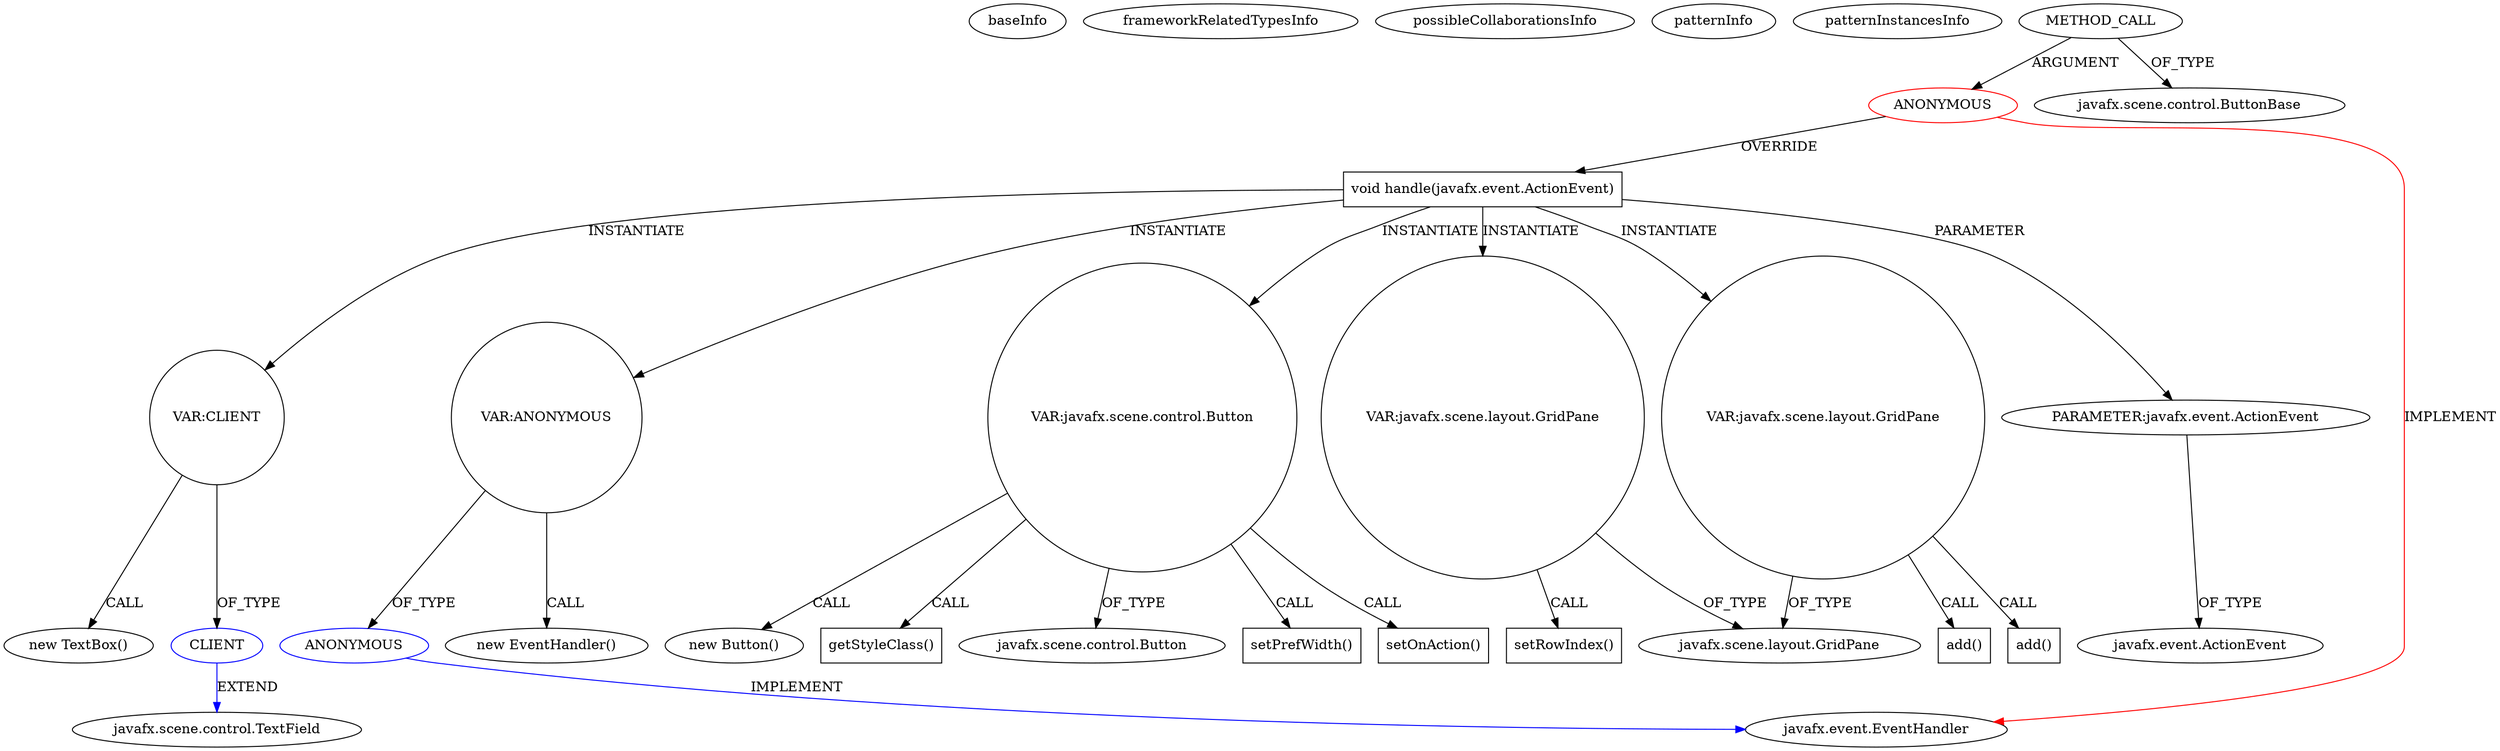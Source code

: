 digraph {
baseInfo[graphId=2552,category="pattern",isAnonymous=true,possibleRelation=true]
frameworkRelatedTypesInfo[0="javafx.event.EventHandler"]
possibleCollaborationsInfo[0="2552~INSTANTIATION-OVERRIDING_METHOD_DECLARATION-~javafx.event.EventHandler ~javafx.event.EventHandler ~true~true",1="2552~INSTANTIATION-OVERRIDING_METHOD_DECLARATION-~javafx.event.EventHandler ~javafx.scene.control.TextField ~true~false"]
patternInfo[frequency=2.0,patternRootClient=0]
patternInstancesInfo[0="AMITCCILGITHUB-Contacts~/AMITCCILGITHUB-Contacts/Contacts-master/Contacts/src/org/apandey/view/parts/Body.java~void initComponents()~63"]
17[label="new TextBox()",vertexType="CONSTRUCTOR_CALL",isFrameworkType=false]
18[label="VAR:CLIENT",vertexType="VARIABLE_EXPRESION",isFrameworkType=false,shape=circle]
4[label="void handle(javafx.event.ActionEvent)",vertexType="OVERRIDING_METHOD_DECLARATION",isFrameworkType=false,shape=box]
29[label="VAR:ANONYMOUS",vertexType="VARIABLE_EXPRESION",isFrameworkType=false,shape=circle]
30[label="ANONYMOUS",vertexType="REFERENCE_ANONYMOUS_DECLARATION",isFrameworkType=false,color=blue]
28[label="new EventHandler()",vertexType="CONSTRUCTOR_CALL",isFrameworkType=false]
0[label="ANONYMOUS",vertexType="ROOT_ANONYMOUS_DECLARATION",isFrameworkType=false,color=red]
2[label="METHOD_CALL",vertexType="OUTSIDE_CALL",isFrameworkType=false]
3[label="javafx.scene.control.ButtonBase",vertexType="FRAMEWORK_CLASS_TYPE",isFrameworkType=false]
8[label="VAR:javafx.scene.control.Button",vertexType="VARIABLE_EXPRESION",isFrameworkType=false,shape=circle]
7[label="new Button()",vertexType="CONSTRUCTOR_CALL",isFrameworkType=false]
11[label="getStyleClass()",vertexType="INSIDE_CALL",isFrameworkType=false,shape=box]
9[label="javafx.scene.control.Button",vertexType="FRAMEWORK_CLASS_TYPE",isFrameworkType=false]
23[label="VAR:javafx.scene.layout.GridPane",vertexType="VARIABLE_EXPRESION",isFrameworkType=false,shape=circle]
24[label="setRowIndex()",vertexType="INSIDE_CALL",isFrameworkType=false,shape=box]
16[label="javafx.scene.layout.GridPane",vertexType="FRAMEWORK_CLASS_TYPE",isFrameworkType=false]
14[label="VAR:javafx.scene.layout.GridPane",vertexType="VARIABLE_EXPRESION",isFrameworkType=false,shape=circle]
15[label="add()",vertexType="INSIDE_CALL",isFrameworkType=false,shape=box]
22[label="add()",vertexType="INSIDE_CALL",isFrameworkType=false,shape=box]
13[label="setPrefWidth()",vertexType="INSIDE_CALL",isFrameworkType=false,shape=box]
1[label="javafx.event.EventHandler",vertexType="FRAMEWORK_INTERFACE_TYPE",isFrameworkType=false]
5[label="PARAMETER:javafx.event.ActionEvent",vertexType="PARAMETER_DECLARATION",isFrameworkType=false]
6[label="javafx.event.ActionEvent",vertexType="FRAMEWORK_CLASS_TYPE",isFrameworkType=false]
19[label="CLIENT",vertexType="REFERENCE_CLIENT_CLASS_DECLARATION",isFrameworkType=false,color=blue]
20[label="javafx.scene.control.TextField",vertexType="FRAMEWORK_CLASS_TYPE",isFrameworkType=false]
27[label="setOnAction()",vertexType="INSIDE_CALL",isFrameworkType=false,shape=box]
14->15[label="CALL"]
0->1[label="IMPLEMENT",color=red]
4->23[label="INSTANTIATE"]
29->30[label="OF_TYPE"]
2->0[label="ARGUMENT"]
18->19[label="OF_TYPE"]
4->5[label="PARAMETER"]
19->20[label="EXTEND",color=blue]
8->7[label="CALL"]
18->17[label="CALL"]
2->3[label="OF_TYPE"]
14->16[label="OF_TYPE"]
0->4[label="OVERRIDE"]
4->14[label="INSTANTIATE"]
8->11[label="CALL"]
4->8[label="INSTANTIATE"]
5->6[label="OF_TYPE"]
30->1[label="IMPLEMENT",color=blue]
14->22[label="CALL"]
23->16[label="OF_TYPE"]
23->24[label="CALL"]
8->27[label="CALL"]
29->28[label="CALL"]
8->13[label="CALL"]
4->29[label="INSTANTIATE"]
8->9[label="OF_TYPE"]
4->18[label="INSTANTIATE"]
}
